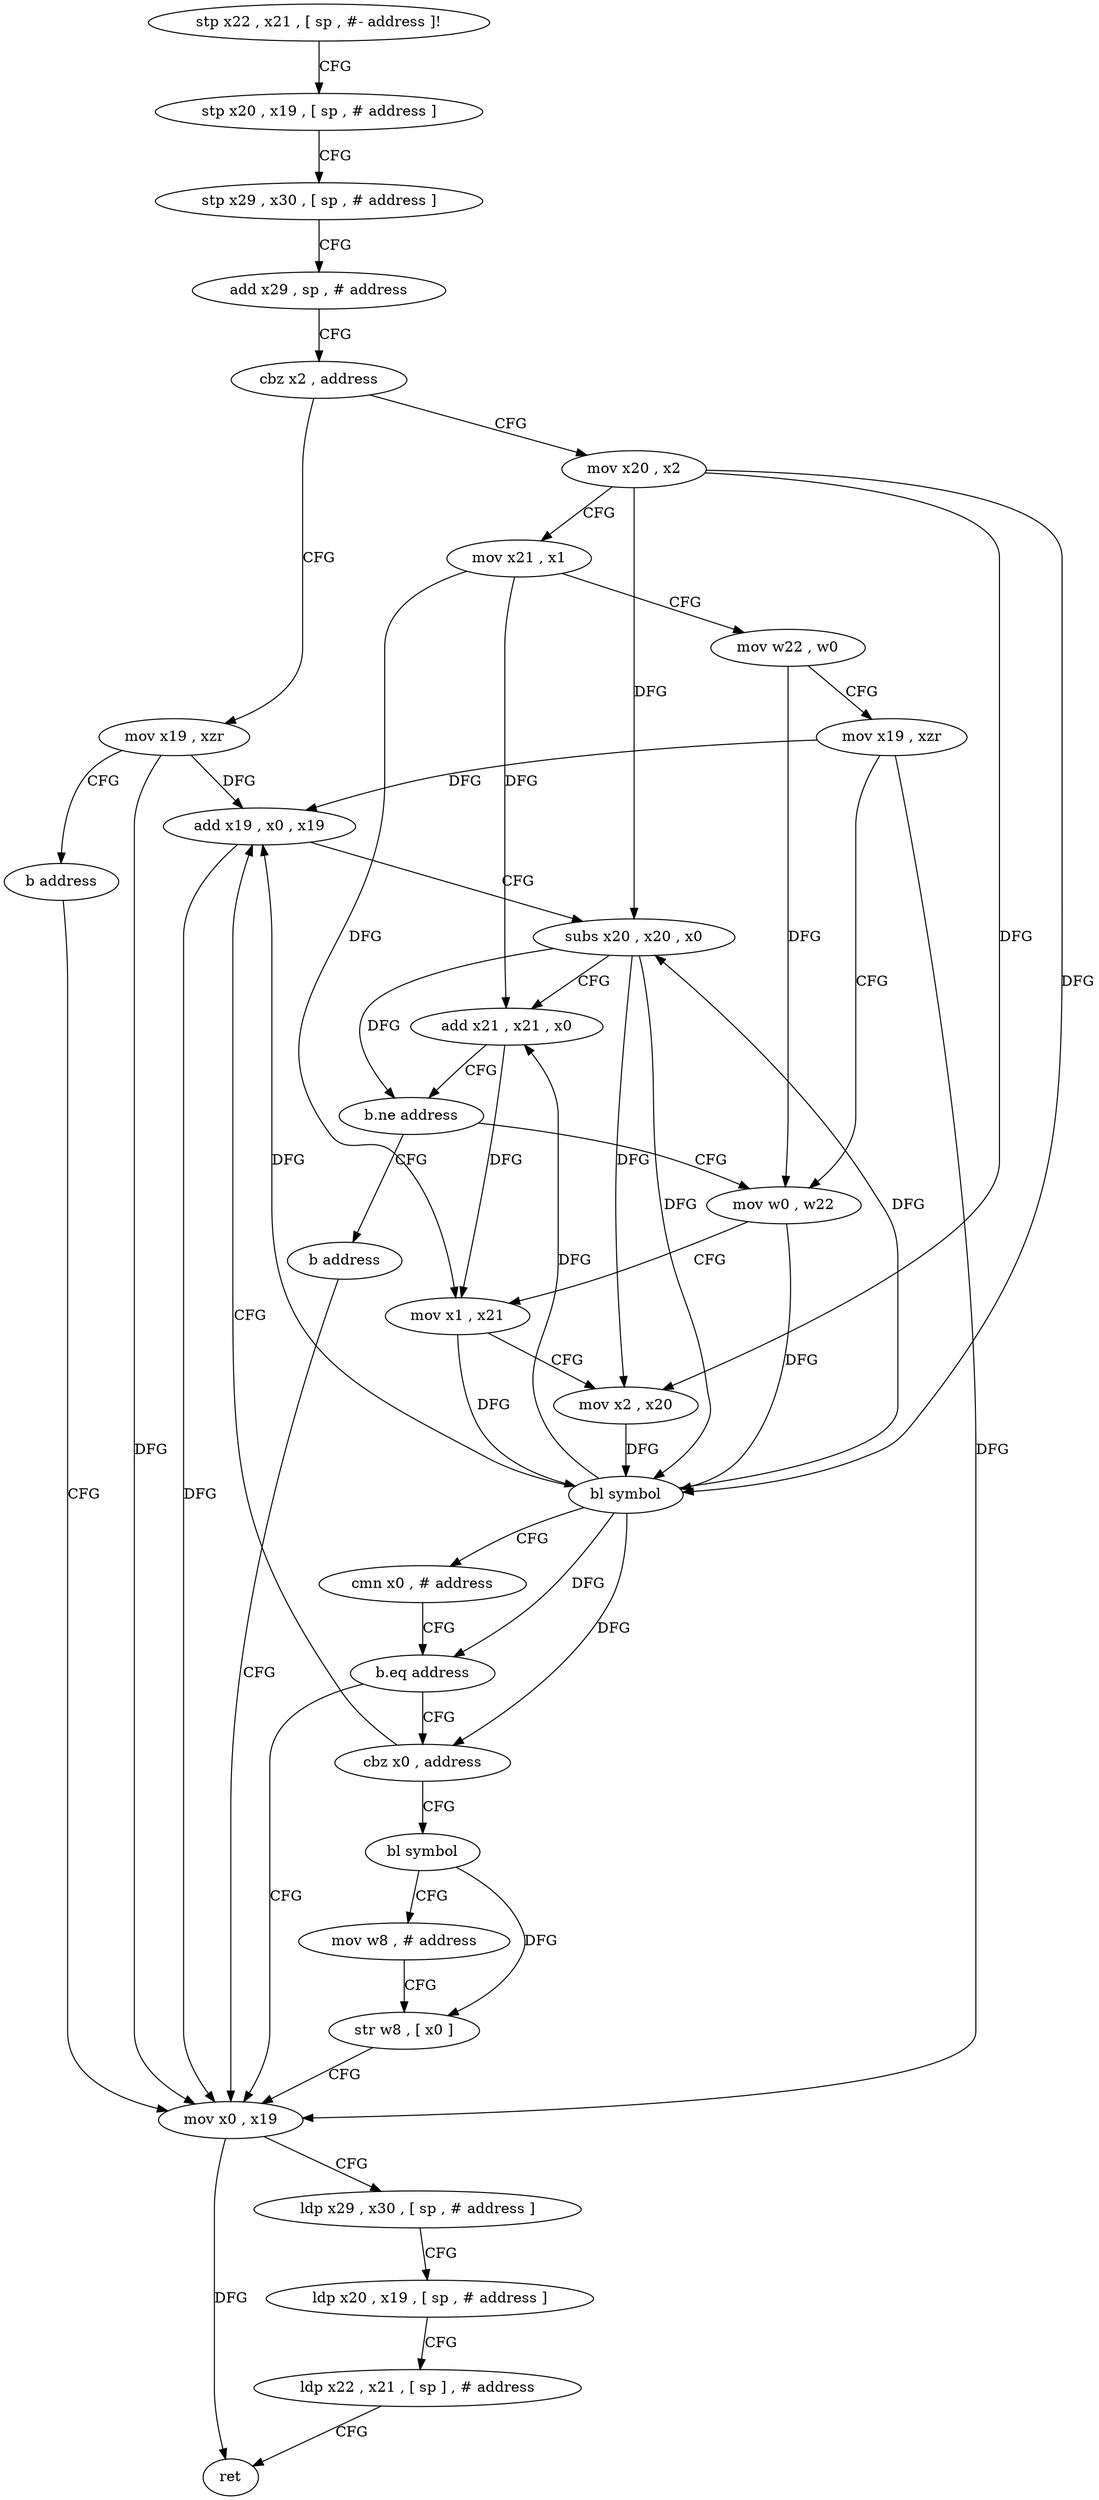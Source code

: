 digraph "func" {
"4205040" [label = "stp x22 , x21 , [ sp , #- address ]!" ]
"4205044" [label = "stp x20 , x19 , [ sp , # address ]" ]
"4205048" [label = "stp x29 , x30 , [ sp , # address ]" ]
"4205052" [label = "add x29 , sp , # address" ]
"4205056" [label = "cbz x2 , address" ]
"4205124" [label = "mov x19 , xzr" ]
"4205060" [label = "mov x20 , x2" ]
"4205128" [label = "b address" ]
"4205144" [label = "mov x0 , x19" ]
"4205064" [label = "mov x21 , x1" ]
"4205068" [label = "mov w22 , w0" ]
"4205072" [label = "mov x19 , xzr" ]
"4205076" [label = "mov w0 , w22" ]
"4205148" [label = "ldp x29 , x30 , [ sp , # address ]" ]
"4205152" [label = "ldp x20 , x19 , [ sp , # address ]" ]
"4205156" [label = "ldp x22 , x21 , [ sp ] , # address" ]
"4205160" [label = "ret" ]
"4205100" [label = "cbz x0 , address" ]
"4205132" [label = "bl symbol" ]
"4205104" [label = "add x19 , x0 , x19" ]
"4205136" [label = "mov w8 , # address" ]
"4205140" [label = "str w8 , [ x0 ]" ]
"4205108" [label = "subs x20 , x20 , x0" ]
"4205112" [label = "add x21 , x21 , x0" ]
"4205116" [label = "b.ne address" ]
"4205120" [label = "b address" ]
"4205080" [label = "mov x1 , x21" ]
"4205084" [label = "mov x2 , x20" ]
"4205088" [label = "bl symbol" ]
"4205092" [label = "cmn x0 , # address" ]
"4205096" [label = "b.eq address" ]
"4205040" -> "4205044" [ label = "CFG" ]
"4205044" -> "4205048" [ label = "CFG" ]
"4205048" -> "4205052" [ label = "CFG" ]
"4205052" -> "4205056" [ label = "CFG" ]
"4205056" -> "4205124" [ label = "CFG" ]
"4205056" -> "4205060" [ label = "CFG" ]
"4205124" -> "4205128" [ label = "CFG" ]
"4205124" -> "4205144" [ label = "DFG" ]
"4205124" -> "4205104" [ label = "DFG" ]
"4205060" -> "4205064" [ label = "CFG" ]
"4205060" -> "4205084" [ label = "DFG" ]
"4205060" -> "4205088" [ label = "DFG" ]
"4205060" -> "4205108" [ label = "DFG" ]
"4205128" -> "4205144" [ label = "CFG" ]
"4205144" -> "4205148" [ label = "CFG" ]
"4205144" -> "4205160" [ label = "DFG" ]
"4205064" -> "4205068" [ label = "CFG" ]
"4205064" -> "4205080" [ label = "DFG" ]
"4205064" -> "4205112" [ label = "DFG" ]
"4205068" -> "4205072" [ label = "CFG" ]
"4205068" -> "4205076" [ label = "DFG" ]
"4205072" -> "4205076" [ label = "CFG" ]
"4205072" -> "4205144" [ label = "DFG" ]
"4205072" -> "4205104" [ label = "DFG" ]
"4205076" -> "4205080" [ label = "CFG" ]
"4205076" -> "4205088" [ label = "DFG" ]
"4205148" -> "4205152" [ label = "CFG" ]
"4205152" -> "4205156" [ label = "CFG" ]
"4205156" -> "4205160" [ label = "CFG" ]
"4205100" -> "4205132" [ label = "CFG" ]
"4205100" -> "4205104" [ label = "CFG" ]
"4205132" -> "4205136" [ label = "CFG" ]
"4205132" -> "4205140" [ label = "DFG" ]
"4205104" -> "4205108" [ label = "CFG" ]
"4205104" -> "4205144" [ label = "DFG" ]
"4205136" -> "4205140" [ label = "CFG" ]
"4205140" -> "4205144" [ label = "CFG" ]
"4205108" -> "4205112" [ label = "CFG" ]
"4205108" -> "4205084" [ label = "DFG" ]
"4205108" -> "4205088" [ label = "DFG" ]
"4205108" -> "4205116" [ label = "DFG" ]
"4205112" -> "4205116" [ label = "CFG" ]
"4205112" -> "4205080" [ label = "DFG" ]
"4205116" -> "4205076" [ label = "CFG" ]
"4205116" -> "4205120" [ label = "CFG" ]
"4205120" -> "4205144" [ label = "CFG" ]
"4205080" -> "4205084" [ label = "CFG" ]
"4205080" -> "4205088" [ label = "DFG" ]
"4205084" -> "4205088" [ label = "DFG" ]
"4205088" -> "4205092" [ label = "CFG" ]
"4205088" -> "4205096" [ label = "DFG" ]
"4205088" -> "4205100" [ label = "DFG" ]
"4205088" -> "4205104" [ label = "DFG" ]
"4205088" -> "4205108" [ label = "DFG" ]
"4205088" -> "4205112" [ label = "DFG" ]
"4205092" -> "4205096" [ label = "CFG" ]
"4205096" -> "4205144" [ label = "CFG" ]
"4205096" -> "4205100" [ label = "CFG" ]
}

